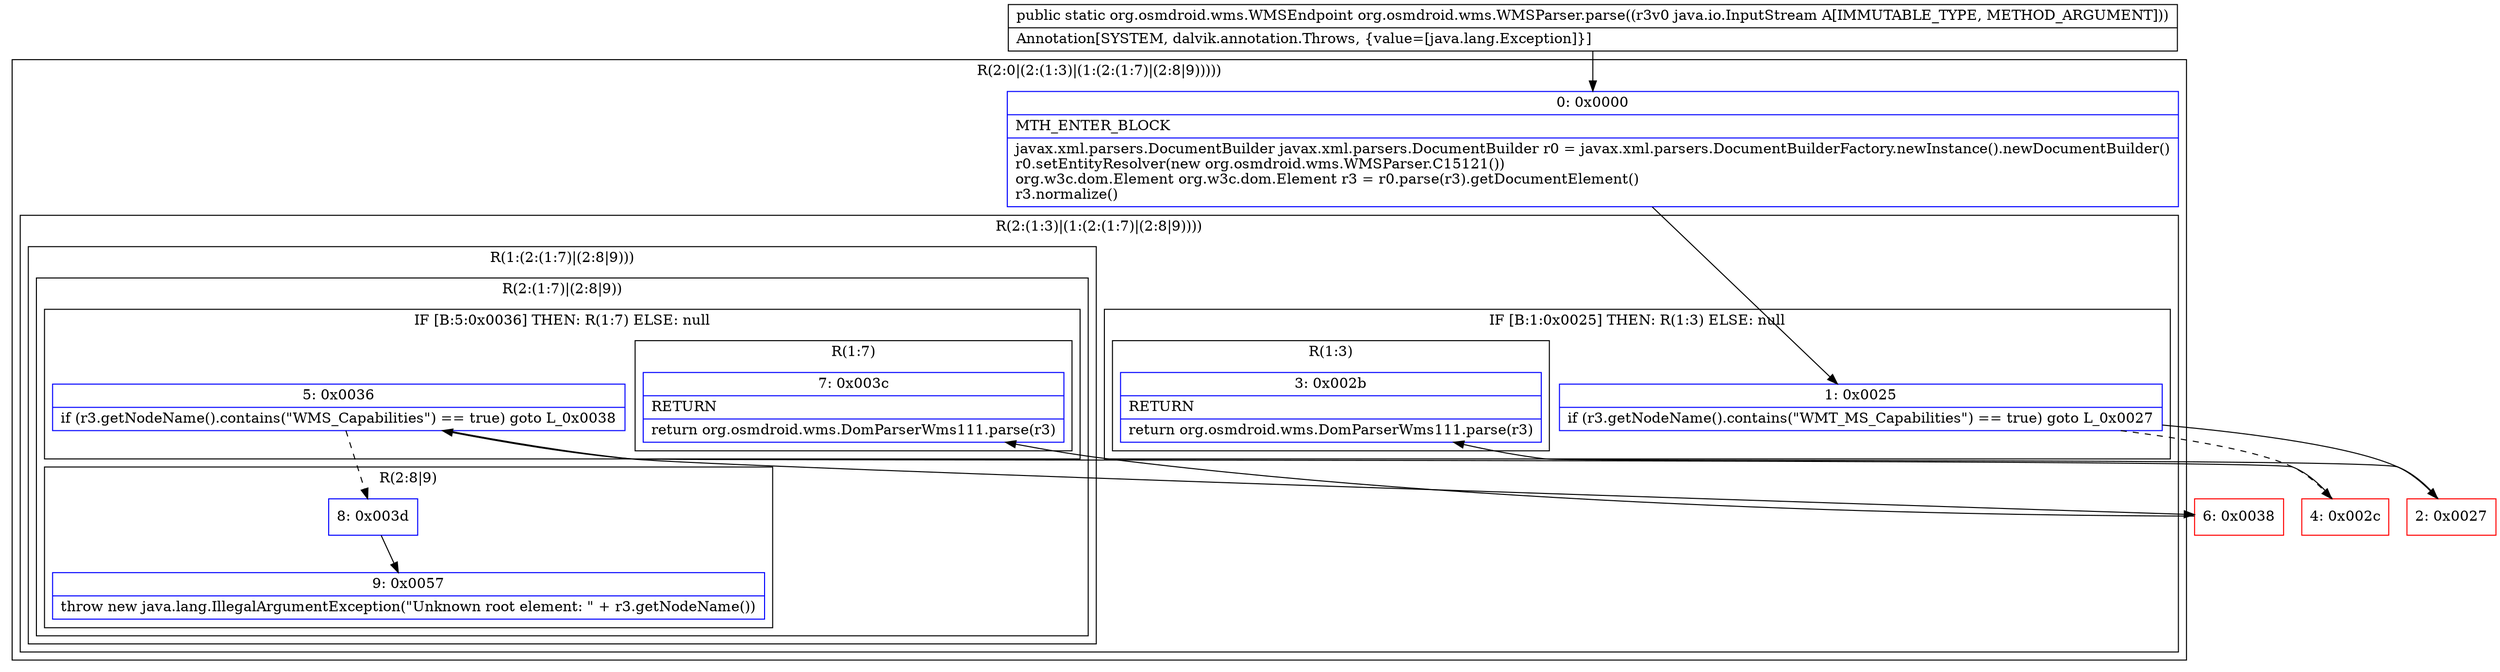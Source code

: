 digraph "CFG fororg.osmdroid.wms.WMSParser.parse(Ljava\/io\/InputStream;)Lorg\/osmdroid\/wms\/WMSEndpoint;" {
subgraph cluster_Region_334624338 {
label = "R(2:0|(2:(1:3)|(1:(2:(1:7)|(2:8|9)))))";
node [shape=record,color=blue];
Node_0 [shape=record,label="{0\:\ 0x0000|MTH_ENTER_BLOCK\l|javax.xml.parsers.DocumentBuilder javax.xml.parsers.DocumentBuilder r0 = javax.xml.parsers.DocumentBuilderFactory.newInstance().newDocumentBuilder()\lr0.setEntityResolver(new org.osmdroid.wms.WMSParser.C15121())\lorg.w3c.dom.Element org.w3c.dom.Element r3 = r0.parse(r3).getDocumentElement()\lr3.normalize()\l}"];
subgraph cluster_Region_991940351 {
label = "R(2:(1:3)|(1:(2:(1:7)|(2:8|9))))";
node [shape=record,color=blue];
subgraph cluster_IfRegion_887047551 {
label = "IF [B:1:0x0025] THEN: R(1:3) ELSE: null";
node [shape=record,color=blue];
Node_1 [shape=record,label="{1\:\ 0x0025|if (r3.getNodeName().contains(\"WMT_MS_Capabilities\") == true) goto L_0x0027\l}"];
subgraph cluster_Region_1559258874 {
label = "R(1:3)";
node [shape=record,color=blue];
Node_3 [shape=record,label="{3\:\ 0x002b|RETURN\l|return org.osmdroid.wms.DomParserWms111.parse(r3)\l}"];
}
}
subgraph cluster_Region_1035410736 {
label = "R(1:(2:(1:7)|(2:8|9)))";
node [shape=record,color=blue];
subgraph cluster_Region_218305239 {
label = "R(2:(1:7)|(2:8|9))";
node [shape=record,color=blue];
subgraph cluster_IfRegion_1225086859 {
label = "IF [B:5:0x0036] THEN: R(1:7) ELSE: null";
node [shape=record,color=blue];
Node_5 [shape=record,label="{5\:\ 0x0036|if (r3.getNodeName().contains(\"WMS_Capabilities\") == true) goto L_0x0038\l}"];
subgraph cluster_Region_1440377759 {
label = "R(1:7)";
node [shape=record,color=blue];
Node_7 [shape=record,label="{7\:\ 0x003c|RETURN\l|return org.osmdroid.wms.DomParserWms111.parse(r3)\l}"];
}
}
subgraph cluster_Region_459286758 {
label = "R(2:8|9)";
node [shape=record,color=blue];
Node_8 [shape=record,label="{8\:\ 0x003d}"];
Node_9 [shape=record,label="{9\:\ 0x0057|throw new java.lang.IllegalArgumentException(\"Unknown root element: \" + r3.getNodeName())\l}"];
}
}
}
}
}
Node_2 [shape=record,color=red,label="{2\:\ 0x0027}"];
Node_4 [shape=record,color=red,label="{4\:\ 0x002c}"];
Node_6 [shape=record,color=red,label="{6\:\ 0x0038}"];
MethodNode[shape=record,label="{public static org.osmdroid.wms.WMSEndpoint org.osmdroid.wms.WMSParser.parse((r3v0 java.io.InputStream A[IMMUTABLE_TYPE, METHOD_ARGUMENT]))  | Annotation[SYSTEM, dalvik.annotation.Throws, \{value=[java.lang.Exception]\}]\l}"];
MethodNode -> Node_0;
Node_0 -> Node_1;
Node_1 -> Node_2;
Node_1 -> Node_4[style=dashed];
Node_5 -> Node_6;
Node_5 -> Node_8[style=dashed];
Node_8 -> Node_9;
Node_2 -> Node_3;
Node_4 -> Node_5;
Node_6 -> Node_7;
}

